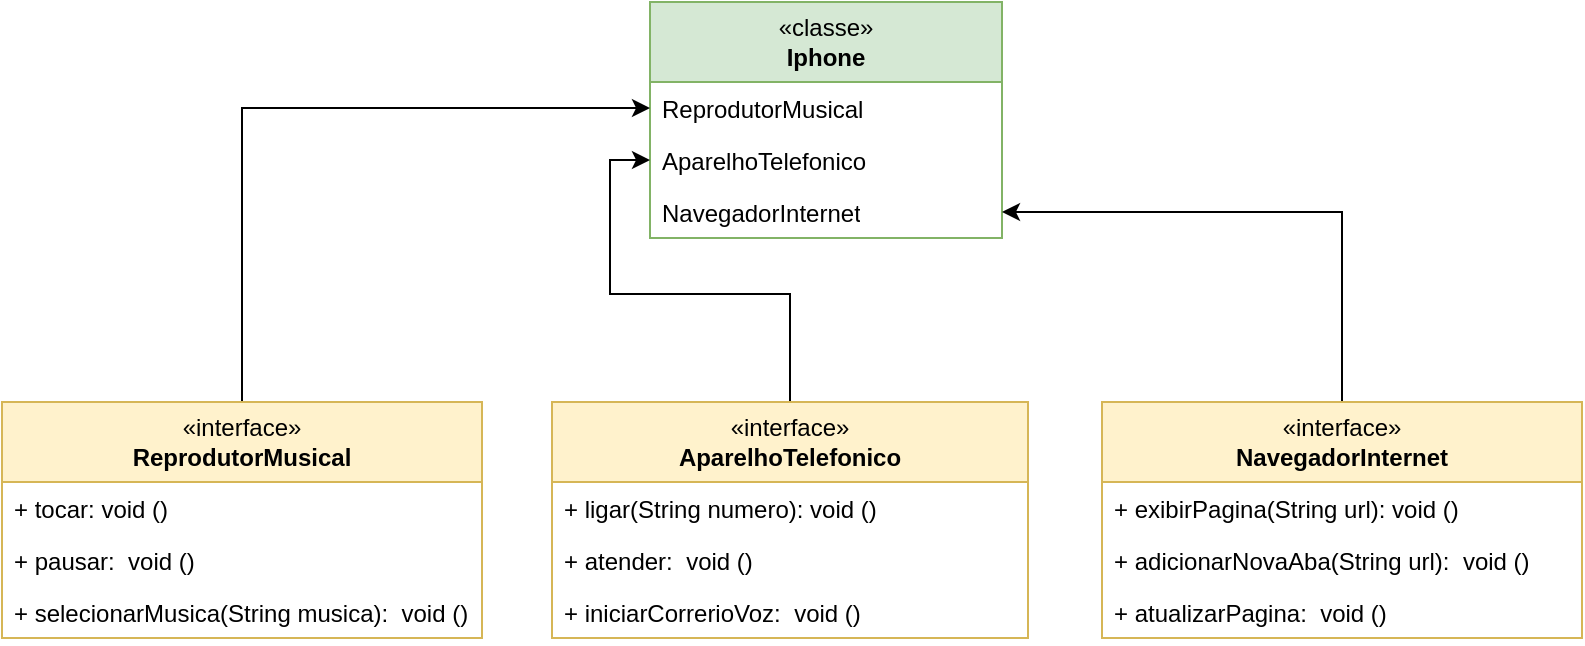 <mxfile version="24.2.5" type="device">
  <diagram name="Página-1" id="uliMhveY5ieue3VYKNld">
    <mxGraphModel dx="1434" dy="780" grid="1" gridSize="10" guides="1" tooltips="1" connect="1" arrows="1" fold="1" page="1" pageScale="1" pageWidth="827" pageHeight="1169" math="0" shadow="0">
      <root>
        <mxCell id="0" />
        <mxCell id="1" parent="0" />
        <mxCell id="9N8_DbOkRmuT-iV3skHH-1" value="«classe»&lt;br&gt;&lt;b&gt;Iphone&lt;/b&gt;" style="swimlane;fontStyle=0;childLayout=stackLayout;horizontal=1;startSize=40;fillColor=#d5e8d4;horizontalStack=0;resizeParent=1;resizeParentMax=0;resizeLast=0;collapsible=1;marginBottom=0;whiteSpace=wrap;html=1;strokeColor=#82b366;" vertex="1" parent="1">
          <mxGeometry x="344" y="80" width="176" height="118" as="geometry" />
        </mxCell>
        <mxCell id="9N8_DbOkRmuT-iV3skHH-2" value="ReprodutorMusical" style="text;strokeColor=none;fillColor=none;align=left;verticalAlign=top;spacingLeft=4;spacingRight=4;overflow=hidden;rotatable=0;points=[[0,0.5],[1,0.5]];portConstraint=eastwest;whiteSpace=wrap;html=1;" vertex="1" parent="9N8_DbOkRmuT-iV3skHH-1">
          <mxGeometry y="40" width="176" height="26" as="geometry" />
        </mxCell>
        <mxCell id="9N8_DbOkRmuT-iV3skHH-3" value="AparelhoTelefonico" style="text;strokeColor=none;fillColor=none;align=left;verticalAlign=top;spacingLeft=4;spacingRight=4;overflow=hidden;rotatable=0;points=[[0,0.5],[1,0.5]];portConstraint=eastwest;whiteSpace=wrap;html=1;" vertex="1" parent="9N8_DbOkRmuT-iV3skHH-1">
          <mxGeometry y="66" width="176" height="26" as="geometry" />
        </mxCell>
        <mxCell id="9N8_DbOkRmuT-iV3skHH-4" value="NavegadorInternet" style="text;strokeColor=none;fillColor=none;align=left;verticalAlign=top;spacingLeft=4;spacingRight=4;overflow=hidden;rotatable=0;points=[[0,0.5],[1,0.5]];portConstraint=eastwest;whiteSpace=wrap;html=1;" vertex="1" parent="9N8_DbOkRmuT-iV3skHH-1">
          <mxGeometry y="92" width="176" height="26" as="geometry" />
        </mxCell>
        <mxCell id="9N8_DbOkRmuT-iV3skHH-12" style="edgeStyle=orthogonalEdgeStyle;rounded=0;orthogonalLoop=1;jettySize=auto;html=1;exitX=0.5;exitY=0;exitDx=0;exitDy=0;" edge="1" parent="1" source="9N8_DbOkRmuT-iV3skHH-36" target="9N8_DbOkRmuT-iV3skHH-4">
          <mxGeometry relative="1" as="geometry">
            <mxPoint x="675" y="280" as="sourcePoint" />
          </mxGeometry>
        </mxCell>
        <mxCell id="9N8_DbOkRmuT-iV3skHH-17" style="edgeStyle=orthogonalEdgeStyle;rounded=0;orthogonalLoop=1;jettySize=auto;html=1;entryX=0;entryY=0.5;entryDx=0;entryDy=0;exitX=0.5;exitY=0;exitDx=0;exitDy=0;" edge="1" parent="1" source="9N8_DbOkRmuT-iV3skHH-32" target="9N8_DbOkRmuT-iV3skHH-3">
          <mxGeometry relative="1" as="geometry">
            <mxPoint x="370" y="240" as="sourcePoint" />
          </mxGeometry>
        </mxCell>
        <mxCell id="9N8_DbOkRmuT-iV3skHH-10" style="edgeStyle=orthogonalEdgeStyle;rounded=0;orthogonalLoop=1;jettySize=auto;html=1;entryX=0;entryY=0.5;entryDx=0;entryDy=0;exitX=0.5;exitY=0;exitDx=0;exitDy=0;" edge="1" parent="1" source="9N8_DbOkRmuT-iV3skHH-18" target="9N8_DbOkRmuT-iV3skHH-2">
          <mxGeometry relative="1" as="geometry">
            <mxPoint x="155" y="280" as="sourcePoint" />
          </mxGeometry>
        </mxCell>
        <mxCell id="9N8_DbOkRmuT-iV3skHH-18" value="«interface»&lt;br&gt;&lt;b&gt;ReprodutorMusical&lt;/b&gt;" style="swimlane;fontStyle=0;childLayout=stackLayout;horizontal=1;startSize=40;fillColor=#fff2cc;horizontalStack=0;resizeParent=1;resizeParentMax=0;resizeLast=0;collapsible=1;marginBottom=0;whiteSpace=wrap;html=1;strokeColor=#d6b656;" vertex="1" parent="1">
          <mxGeometry x="20" y="280" width="240" height="118" as="geometry">
            <mxRectangle x="60" y="440" width="150" height="40" as="alternateBounds" />
          </mxGeometry>
        </mxCell>
        <mxCell id="9N8_DbOkRmuT-iV3skHH-19" value="+ tocar: void ()" style="text;strokeColor=none;fillColor=none;align=left;verticalAlign=top;spacingLeft=4;spacingRight=4;overflow=hidden;rotatable=0;points=[[0,0.5],[1,0.5]];portConstraint=eastwest;whiteSpace=wrap;html=1;" vertex="1" parent="9N8_DbOkRmuT-iV3skHH-18">
          <mxGeometry y="40" width="240" height="26" as="geometry" />
        </mxCell>
        <mxCell id="9N8_DbOkRmuT-iV3skHH-20" value="+ pausar:&amp;nbsp;&lt;span style=&quot;background-color: initial;&quot;&gt;&amp;nbsp;&lt;/span&gt;&lt;span style=&quot;background-color: initial;&quot;&gt;void ()&lt;br&gt;&lt;/span&gt;" style="text;strokeColor=none;fillColor=none;align=left;verticalAlign=top;spacingLeft=4;spacingRight=4;overflow=hidden;rotatable=0;points=[[0,0.5],[1,0.5]];portConstraint=eastwest;whiteSpace=wrap;html=1;" vertex="1" parent="9N8_DbOkRmuT-iV3skHH-18">
          <mxGeometry y="66" width="240" height="26" as="geometry" />
        </mxCell>
        <mxCell id="9N8_DbOkRmuT-iV3skHH-21" value="+ selecionarMusica(String musica):&amp;nbsp;&lt;span style=&quot;background-color: initial;&quot;&gt;&amp;nbsp;&lt;/span&gt;&lt;span style=&quot;background-color: initial;&quot;&gt;void ()&lt;/span&gt;" style="text;strokeColor=none;fillColor=none;align=left;verticalAlign=top;spacingLeft=4;spacingRight=4;overflow=hidden;rotatable=0;points=[[0,0.5],[1,0.5]];portConstraint=eastwest;whiteSpace=wrap;html=1;" vertex="1" parent="9N8_DbOkRmuT-iV3skHH-18">
          <mxGeometry y="92" width="240" height="26" as="geometry" />
        </mxCell>
        <mxCell id="9N8_DbOkRmuT-iV3skHH-32" value="«interface»&lt;br&gt;&lt;b&gt;AparelhoTelefonico&lt;/b&gt;" style="swimlane;fontStyle=0;childLayout=stackLayout;horizontal=1;startSize=40;fillColor=#fff2cc;horizontalStack=0;resizeParent=1;resizeParentMax=0;resizeLast=0;collapsible=1;marginBottom=0;whiteSpace=wrap;html=1;strokeColor=#d6b656;" vertex="1" parent="1">
          <mxGeometry x="295" y="280" width="238" height="118" as="geometry">
            <mxRectangle x="60" y="440" width="150" height="40" as="alternateBounds" />
          </mxGeometry>
        </mxCell>
        <mxCell id="9N8_DbOkRmuT-iV3skHH-33" value="+ ligar(String numero): void ()" style="text;strokeColor=none;fillColor=none;align=left;verticalAlign=top;spacingLeft=4;spacingRight=4;overflow=hidden;rotatable=0;points=[[0,0.5],[1,0.5]];portConstraint=eastwest;whiteSpace=wrap;html=1;" vertex="1" parent="9N8_DbOkRmuT-iV3skHH-32">
          <mxGeometry y="40" width="238" height="26" as="geometry" />
        </mxCell>
        <mxCell id="9N8_DbOkRmuT-iV3skHH-34" value="+ atender:&amp;nbsp;&lt;span style=&quot;background-color: initial;&quot;&gt;&amp;nbsp;&lt;/span&gt;&lt;span style=&quot;background-color: initial;&quot;&gt;void ()&lt;br&gt;&lt;/span&gt;" style="text;strokeColor=none;fillColor=none;align=left;verticalAlign=top;spacingLeft=4;spacingRight=4;overflow=hidden;rotatable=0;points=[[0,0.5],[1,0.5]];portConstraint=eastwest;whiteSpace=wrap;html=1;" vertex="1" parent="9N8_DbOkRmuT-iV3skHH-32">
          <mxGeometry y="66" width="238" height="26" as="geometry" />
        </mxCell>
        <mxCell id="9N8_DbOkRmuT-iV3skHH-35" value="+ iniciarCorrerioVoz:&amp;nbsp;&lt;span style=&quot;background-color: initial;&quot;&gt;&amp;nbsp;&lt;/span&gt;&lt;span style=&quot;background-color: initial;&quot;&gt;void ()&lt;/span&gt;" style="text;strokeColor=none;fillColor=none;align=left;verticalAlign=top;spacingLeft=4;spacingRight=4;overflow=hidden;rotatable=0;points=[[0,0.5],[1,0.5]];portConstraint=eastwest;whiteSpace=wrap;html=1;" vertex="1" parent="9N8_DbOkRmuT-iV3skHH-32">
          <mxGeometry y="92" width="238" height="26" as="geometry" />
        </mxCell>
        <mxCell id="9N8_DbOkRmuT-iV3skHH-36" value="«interface»&lt;br&gt;&lt;b&gt;NavegadorInternet&lt;/b&gt;" style="swimlane;fontStyle=0;childLayout=stackLayout;horizontal=1;startSize=40;fillColor=#fff2cc;horizontalStack=0;resizeParent=1;resizeParentMax=0;resizeLast=0;collapsible=1;marginBottom=0;whiteSpace=wrap;html=1;strokeColor=#d6b656;" vertex="1" parent="1">
          <mxGeometry x="570" y="280" width="240" height="118" as="geometry">
            <mxRectangle x="60" y="440" width="150" height="40" as="alternateBounds" />
          </mxGeometry>
        </mxCell>
        <mxCell id="9N8_DbOkRmuT-iV3skHH-37" value="+ exibirPagina(String url): void ()" style="text;strokeColor=none;fillColor=none;align=left;verticalAlign=top;spacingLeft=4;spacingRight=4;overflow=hidden;rotatable=0;points=[[0,0.5],[1,0.5]];portConstraint=eastwest;whiteSpace=wrap;html=1;" vertex="1" parent="9N8_DbOkRmuT-iV3skHH-36">
          <mxGeometry y="40" width="240" height="26" as="geometry" />
        </mxCell>
        <mxCell id="9N8_DbOkRmuT-iV3skHH-38" value="+ adicionarNovaAba(String url):&amp;nbsp;&lt;span style=&quot;background-color: initial;&quot;&gt;&amp;nbsp;&lt;/span&gt;&lt;span style=&quot;background-color: initial;&quot;&gt;void ()&lt;/span&gt;" style="text;strokeColor=none;fillColor=none;align=left;verticalAlign=top;spacingLeft=4;spacingRight=4;overflow=hidden;rotatable=0;points=[[0,0.5],[1,0.5]];portConstraint=eastwest;whiteSpace=wrap;html=1;" vertex="1" parent="9N8_DbOkRmuT-iV3skHH-36">
          <mxGeometry y="66" width="240" height="26" as="geometry" />
        </mxCell>
        <mxCell id="9N8_DbOkRmuT-iV3skHH-39" value="+ atualizarPagina:&amp;nbsp;&lt;span style=&quot;background-color: initial;&quot;&gt;&amp;nbsp;&lt;/span&gt;&lt;span style=&quot;background-color: initial;&quot;&gt;void ()&lt;/span&gt;" style="text;strokeColor=none;fillColor=none;align=left;verticalAlign=top;spacingLeft=4;spacingRight=4;overflow=hidden;rotatable=0;points=[[0,0.5],[1,0.5]];portConstraint=eastwest;whiteSpace=wrap;html=1;" vertex="1" parent="9N8_DbOkRmuT-iV3skHH-36">
          <mxGeometry y="92" width="240" height="26" as="geometry" />
        </mxCell>
      </root>
    </mxGraphModel>
  </diagram>
</mxfile>
